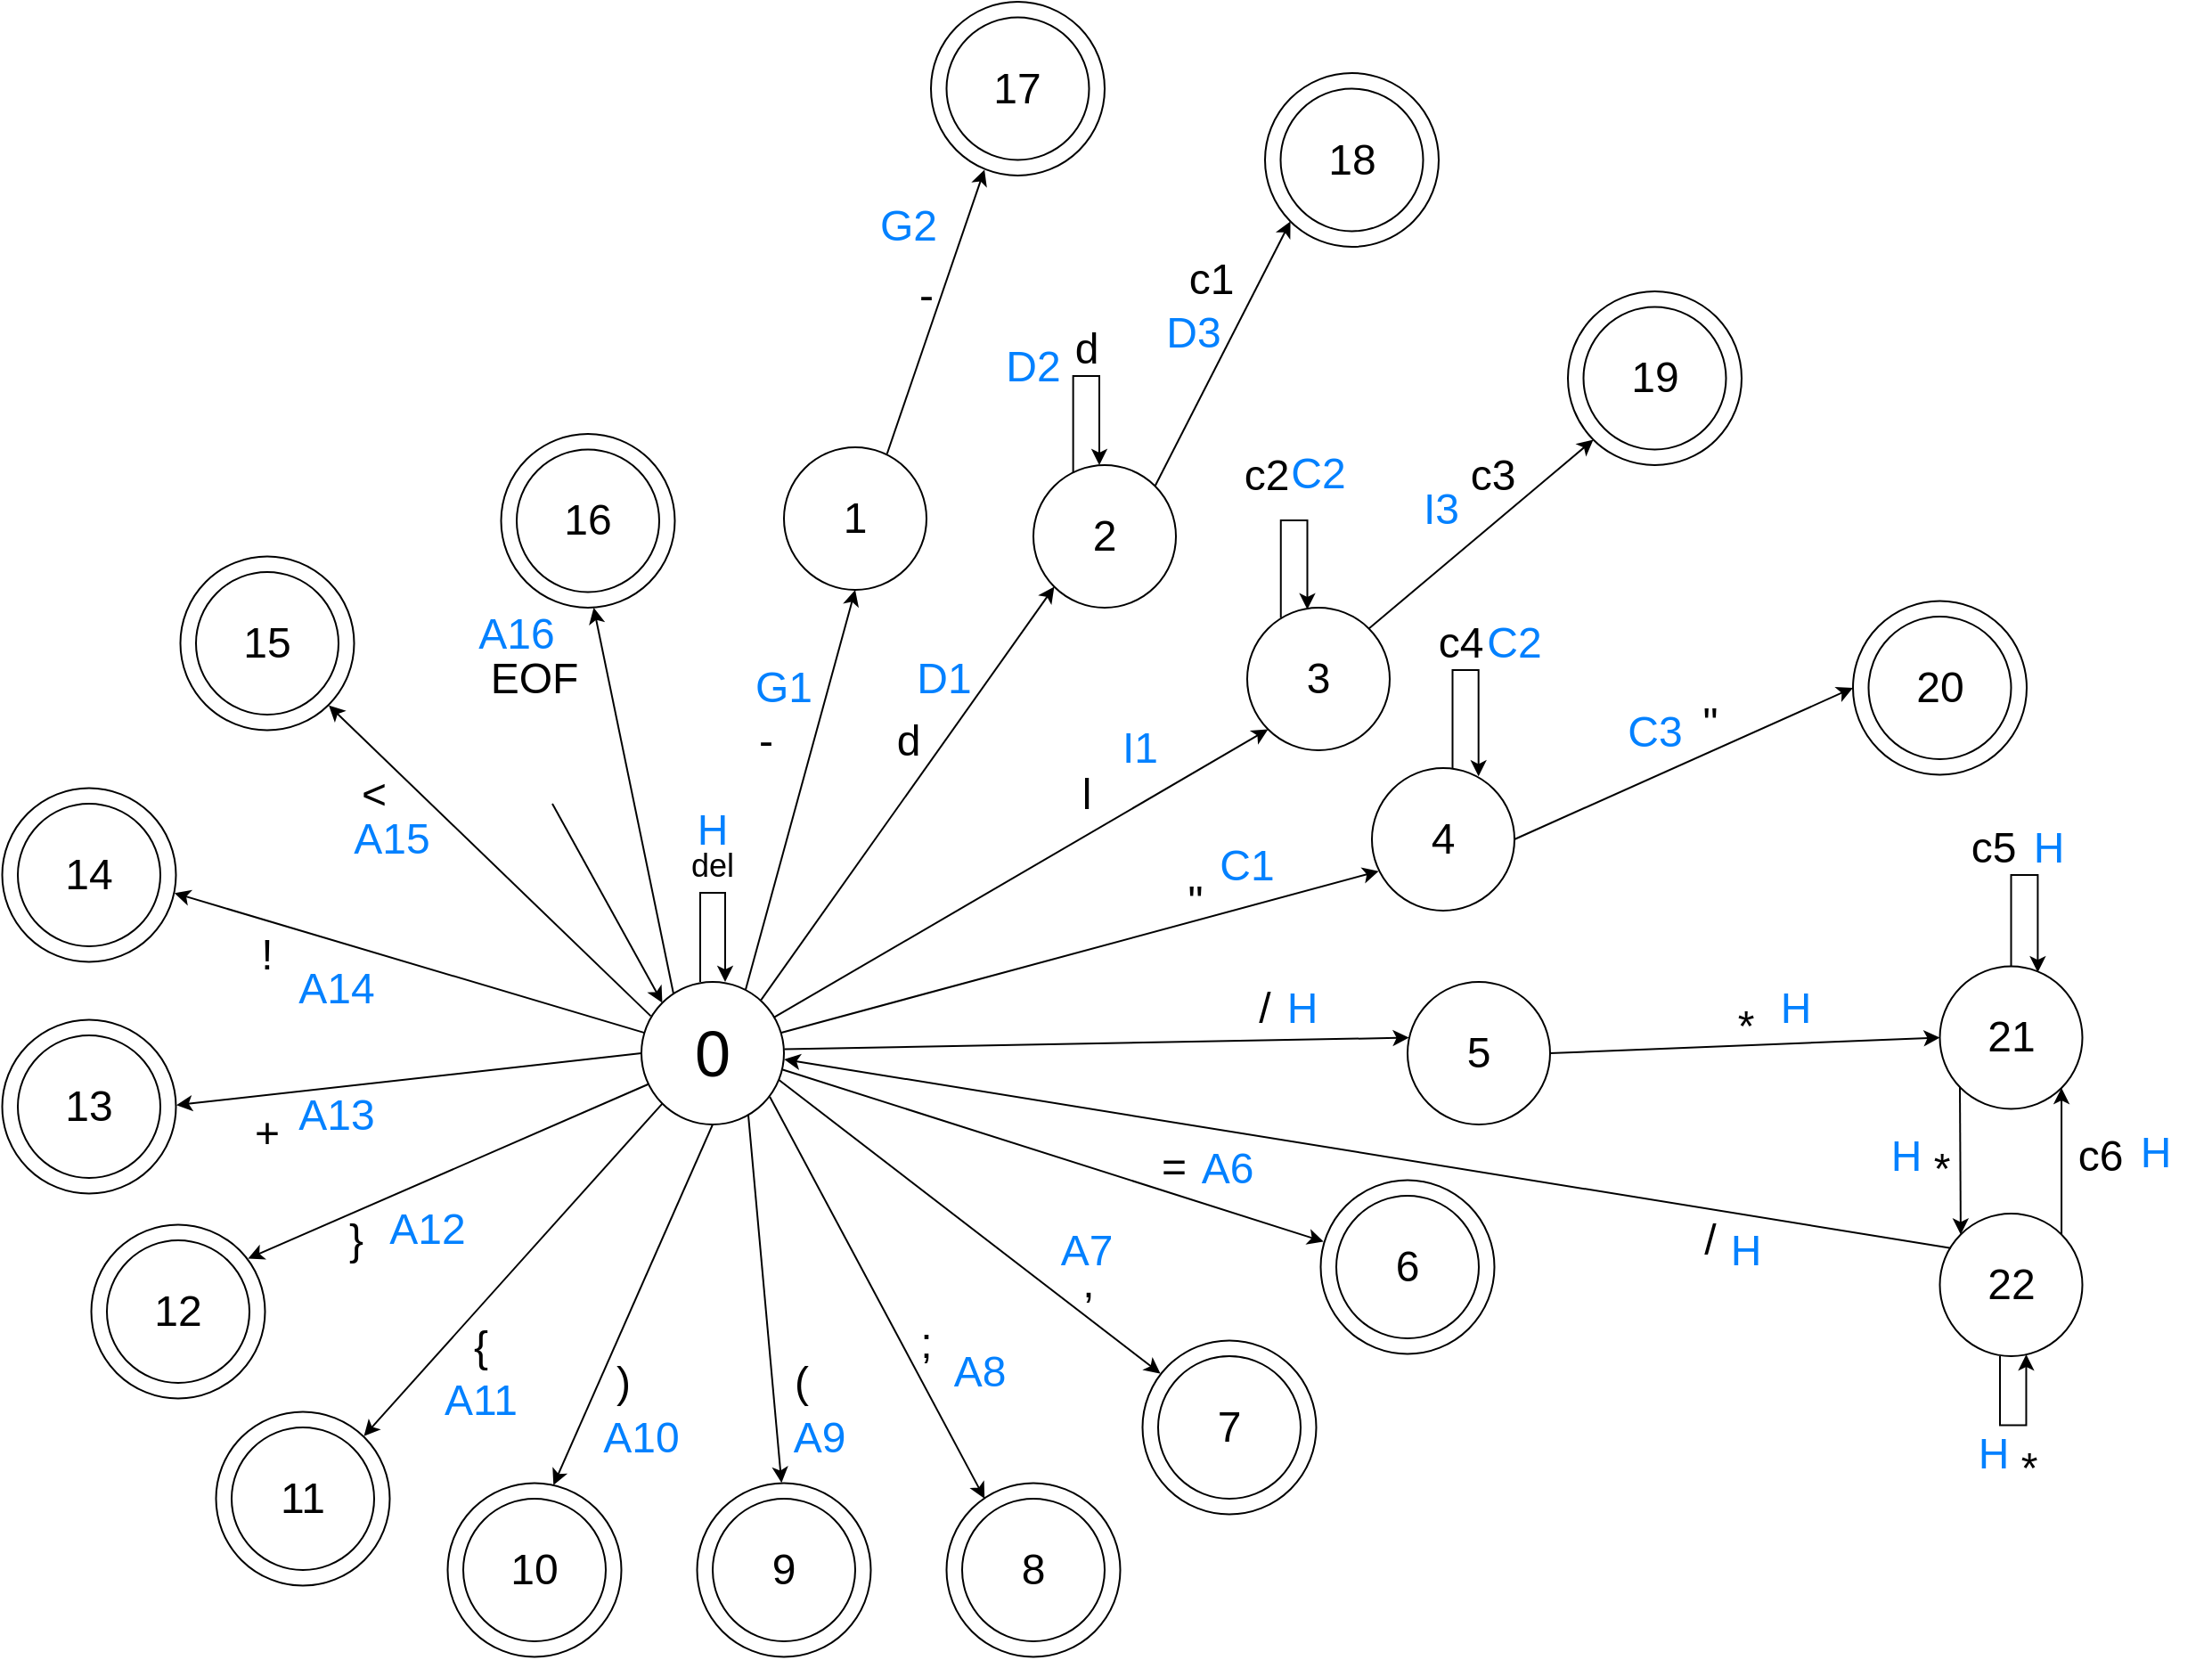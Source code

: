 <mxfile version="24.7.17">
  <diagram name="Página-1" id="1BY9K5U6na2iq66d0ZNR">
    <mxGraphModel dx="1273" dy="1848" grid="1" gridSize="10" guides="1" tooltips="1" connect="1" arrows="1" fold="1" page="1" pageScale="1" pageWidth="827" pageHeight="1169" math="0" shadow="0">
      <root>
        <mxCell id="0" />
        <mxCell id="1" parent="0" />
        <mxCell id="_loHOUuicwl_s_tuSB9T-11" value="" style="ellipse;whiteSpace=wrap;html=1;aspect=fixed;" parent="1" vertex="1">
          <mxGeometry x="751.25" y="471.25" width="97.5" height="97.5" as="geometry" />
        </mxCell>
        <mxCell id="_loHOUuicwl_s_tuSB9T-10" value="" style="ellipse;whiteSpace=wrap;html=1;aspect=fixed;" parent="1" vertex="1">
          <mxGeometry x="651.25" y="561.25" width="97.5" height="97.5" as="geometry" />
        </mxCell>
        <mxCell id="_loHOUuicwl_s_tuSB9T-9" value="" style="ellipse;whiteSpace=wrap;html=1;aspect=fixed;" parent="1" vertex="1">
          <mxGeometry x="541.25" y="641.25" width="97.5" height="97.5" as="geometry" />
        </mxCell>
        <mxCell id="_loHOUuicwl_s_tuSB9T-8" value="" style="ellipse;whiteSpace=wrap;html=1;aspect=fixed;" parent="1" vertex="1">
          <mxGeometry x="401.25" y="641.25" width="97.5" height="97.5" as="geometry" />
        </mxCell>
        <mxCell id="_loHOUuicwl_s_tuSB9T-7" value="" style="ellipse;whiteSpace=wrap;html=1;aspect=fixed;" parent="1" vertex="1">
          <mxGeometry x="261.25" y="641.25" width="97.5" height="97.5" as="geometry" />
        </mxCell>
        <mxCell id="_loHOUuicwl_s_tuSB9T-6" value="" style="ellipse;whiteSpace=wrap;html=1;aspect=fixed;" parent="1" vertex="1">
          <mxGeometry x="131.25" y="601.25" width="97.5" height="97.5" as="geometry" />
        </mxCell>
        <mxCell id="_loHOUuicwl_s_tuSB9T-5" value="" style="ellipse;whiteSpace=wrap;html=1;aspect=fixed;" parent="1" vertex="1">
          <mxGeometry x="61.25" y="496.25" width="97.5" height="97.5" as="geometry" />
        </mxCell>
        <mxCell id="_loHOUuicwl_s_tuSB9T-4" value="" style="ellipse;whiteSpace=wrap;html=1;aspect=fixed;" parent="1" vertex="1">
          <mxGeometry x="291.25" y="52.5" width="97.5" height="97.5" as="geometry" />
        </mxCell>
        <mxCell id="_loHOUuicwl_s_tuSB9T-3" value="" style="ellipse;whiteSpace=wrap;html=1;aspect=fixed;" parent="1" vertex="1">
          <mxGeometry x="11.25" y="381.25" width="97.5" height="97.5" as="geometry" />
        </mxCell>
        <mxCell id="_loHOUuicwl_s_tuSB9T-2" value="" style="ellipse;whiteSpace=wrap;html=1;aspect=fixed;" parent="1" vertex="1">
          <mxGeometry x="11.25" y="251.25" width="97.5" height="97.5" as="geometry" />
        </mxCell>
        <mxCell id="_loHOUuicwl_s_tuSB9T-1" value="" style="ellipse;whiteSpace=wrap;html=1;aspect=fixed;" parent="1" vertex="1">
          <mxGeometry x="111.25" y="121.25" width="97.5" height="97.5" as="geometry" />
        </mxCell>
        <mxCell id="ewbYi8q5Yqpi-CikUo9b-65" value="" style="ellipse;whiteSpace=wrap;html=1;aspect=fixed;" parent="1" vertex="1">
          <mxGeometry x="532.5" y="-190" width="97.5" height="97.5" as="geometry" />
        </mxCell>
        <mxCell id="ewbYi8q5Yqpi-CikUo9b-1" value="&lt;font style=&quot;font-size: 36px;&quot;&gt;0&lt;/font&gt;" style="ellipse;whiteSpace=wrap;html=1;aspect=fixed;" parent="1" vertex="1">
          <mxGeometry x="370" y="360" width="80" height="80" as="geometry" />
        </mxCell>
        <mxCell id="ewbYi8q5Yqpi-CikUo9b-2" value="&lt;font style=&quot;font-size: 24px;&quot;&gt;1&lt;/font&gt;" style="ellipse;whiteSpace=wrap;html=1;aspect=fixed;" parent="1" vertex="1">
          <mxGeometry x="450" y="60" width="80" height="80" as="geometry" />
        </mxCell>
        <mxCell id="ewbYi8q5Yqpi-CikUo9b-3" value="&lt;font style=&quot;font-size: 24px;&quot;&gt;2&lt;/font&gt;" style="ellipse;whiteSpace=wrap;html=1;aspect=fixed;" parent="1" vertex="1">
          <mxGeometry x="590" y="70" width="80" height="80" as="geometry" />
        </mxCell>
        <mxCell id="ewbYi8q5Yqpi-CikUo9b-4" value="&lt;font style=&quot;font-size: 24px;&quot;&gt;3&lt;/font&gt;" style="ellipse;whiteSpace=wrap;html=1;aspect=fixed;" parent="1" vertex="1">
          <mxGeometry x="710" y="150" width="80" height="80" as="geometry" />
        </mxCell>
        <mxCell id="ewbYi8q5Yqpi-CikUo9b-5" value="&lt;font style=&quot;font-size: 24px;&quot;&gt;4&lt;/font&gt;" style="ellipse;whiteSpace=wrap;html=1;aspect=fixed;" parent="1" vertex="1">
          <mxGeometry x="780" y="240" width="80" height="80" as="geometry" />
        </mxCell>
        <mxCell id="ewbYi8q5Yqpi-CikUo9b-6" value="&lt;font style=&quot;font-size: 24px;&quot;&gt;5&lt;/font&gt;" style="ellipse;whiteSpace=wrap;html=1;aspect=fixed;" parent="1" vertex="1">
          <mxGeometry x="800" y="360" width="80" height="80" as="geometry" />
        </mxCell>
        <mxCell id="ewbYi8q5Yqpi-CikUo9b-8" value="&lt;font style=&quot;font-size: 24px;&quot;&gt;6&lt;/font&gt;" style="ellipse;whiteSpace=wrap;html=1;aspect=fixed;" parent="1" vertex="1">
          <mxGeometry x="760" y="480" width="80" height="80" as="geometry" />
        </mxCell>
        <mxCell id="ewbYi8q5Yqpi-CikUo9b-9" value="&lt;font style=&quot;font-size: 24px;&quot;&gt;7&lt;/font&gt;" style="ellipse;whiteSpace=wrap;html=1;aspect=fixed;" parent="1" vertex="1">
          <mxGeometry x="660" y="570" width="80" height="80" as="geometry" />
        </mxCell>
        <mxCell id="ewbYi8q5Yqpi-CikUo9b-10" value="&lt;font style=&quot;font-size: 24px;&quot;&gt;8&lt;/font&gt;" style="ellipse;whiteSpace=wrap;html=1;aspect=fixed;" parent="1" vertex="1">
          <mxGeometry x="550" y="650" width="80" height="80" as="geometry" />
        </mxCell>
        <mxCell id="ewbYi8q5Yqpi-CikUo9b-12" value="" style="endArrow=classic;html=1;rounded=0;exitX=0.731;exitY=0.055;exitDx=0;exitDy=0;exitPerimeter=0;entryX=0.5;entryY=1;entryDx=0;entryDy=0;" parent="1" source="ewbYi8q5Yqpi-CikUo9b-1" target="ewbYi8q5Yqpi-CikUo9b-2" edge="1">
          <mxGeometry width="50" height="50" relative="1" as="geometry">
            <mxPoint x="450" y="340" as="sourcePoint" />
            <mxPoint x="479.68" y="150" as="targetPoint" />
          </mxGeometry>
        </mxCell>
        <mxCell id="ewbYi8q5Yqpi-CikUo9b-13" value="&lt;font style=&quot;font-size: 24px;&quot;&gt;-&lt;/font&gt;" style="text;html=1;align=center;verticalAlign=middle;whiteSpace=wrap;rounded=0;" parent="1" vertex="1">
          <mxGeometry x="410" y="210" width="60" height="30" as="geometry" />
        </mxCell>
        <mxCell id="ewbYi8q5Yqpi-CikUo9b-15" value="" style="edgeStyle=elbowEdgeStyle;rounded=0;elbow=vertical;html=1;labelBackgroundColor=#ffffff;endArrow=classic;endFill=1;endSize=6;jettySize=auto;orthogonalLoop=1;strokeWidth=1;fontSize=14;" parent="1" edge="1">
          <mxGeometry width="60" height="60" relative="1" as="geometry">
            <mxPoint x="403" y="360" as="sourcePoint" />
            <mxPoint x="417" y="360" as="targetPoint" />
            <Array as="points">
              <mxPoint x="387" y="310" />
            </Array>
          </mxGeometry>
        </mxCell>
        <mxCell id="ewbYi8q5Yqpi-CikUo9b-16" value="&lt;font style=&quot;font-size: 18px;&quot;&gt;del&lt;/font&gt;" style="text;html=1;align=center;verticalAlign=middle;whiteSpace=wrap;rounded=0;" parent="1" vertex="1">
          <mxGeometry x="380" y="280" width="60" height="30" as="geometry" />
        </mxCell>
        <mxCell id="ewbYi8q5Yqpi-CikUo9b-17" value="" style="endArrow=classic;html=1;rounded=0;exitX=0.839;exitY=0.127;exitDx=0;exitDy=0;exitPerimeter=0;entryX=0;entryY=1;entryDx=0;entryDy=0;" parent="1" source="ewbYi8q5Yqpi-CikUo9b-1" target="ewbYi8q5Yqpi-CikUo9b-3" edge="1">
          <mxGeometry width="50" height="50" relative="1" as="geometry">
            <mxPoint x="570" y="383" as="sourcePoint" />
            <mxPoint x="621" y="170" as="targetPoint" />
          </mxGeometry>
        </mxCell>
        <mxCell id="ewbYi8q5Yqpi-CikUo9b-18" value="&lt;font style=&quot;font-size: 24px;&quot;&gt;d&lt;/font&gt;" style="text;html=1;align=center;verticalAlign=middle;whiteSpace=wrap;rounded=0;" parent="1" vertex="1">
          <mxGeometry x="490" y="210" width="60" height="30" as="geometry" />
        </mxCell>
        <mxCell id="ewbYi8q5Yqpi-CikUo9b-20" value="" style="endArrow=classic;html=1;rounded=0;entryX=0;entryY=1;entryDx=0;entryDy=0;" parent="1" source="ewbYi8q5Yqpi-CikUo9b-1" target="ewbYi8q5Yqpi-CikUo9b-4" edge="1">
          <mxGeometry width="50" height="50" relative="1" as="geometry">
            <mxPoint x="520" y="460" as="sourcePoint" />
            <mxPoint x="703.68" y="260" as="targetPoint" />
          </mxGeometry>
        </mxCell>
        <mxCell id="ewbYi8q5Yqpi-CikUo9b-21" value="&lt;font style=&quot;font-size: 24px;&quot;&gt;9&lt;/font&gt;" style="ellipse;whiteSpace=wrap;html=1;aspect=fixed;" parent="1" vertex="1">
          <mxGeometry x="410" y="650" width="80" height="80" as="geometry" />
        </mxCell>
        <mxCell id="ewbYi8q5Yqpi-CikUo9b-22" value="&lt;font style=&quot;font-size: 24px;&quot;&gt;10&lt;/font&gt;" style="ellipse;whiteSpace=wrap;html=1;aspect=fixed;" parent="1" vertex="1">
          <mxGeometry x="270" y="650" width="80" height="80" as="geometry" />
        </mxCell>
        <mxCell id="ewbYi8q5Yqpi-CikUo9b-23" value="&lt;font style=&quot;font-size: 24px;&quot;&gt;11&lt;/font&gt;" style="ellipse;whiteSpace=wrap;html=1;aspect=fixed;" parent="1" vertex="1">
          <mxGeometry x="140" y="610" width="80" height="80" as="geometry" />
        </mxCell>
        <mxCell id="ewbYi8q5Yqpi-CikUo9b-24" value="&lt;font style=&quot;font-size: 24px;&quot;&gt;12&lt;/font&gt;" style="ellipse;whiteSpace=wrap;html=1;aspect=fixed;" parent="1" vertex="1">
          <mxGeometry x="70" y="505" width="80" height="80" as="geometry" />
        </mxCell>
        <mxCell id="ewbYi8q5Yqpi-CikUo9b-25" value="&lt;font style=&quot;font-size: 24px;&quot;&gt;13&lt;/font&gt;" style="ellipse;whiteSpace=wrap;html=1;aspect=fixed;" parent="1" vertex="1">
          <mxGeometry x="20" y="390" width="80" height="80" as="geometry" />
        </mxCell>
        <mxCell id="ewbYi8q5Yqpi-CikUo9b-26" value="&lt;font style=&quot;font-size: 24px;&quot;&gt;14&lt;/font&gt;" style="ellipse;whiteSpace=wrap;html=1;aspect=fixed;" parent="1" vertex="1">
          <mxGeometry x="20" y="260" width="80" height="80" as="geometry" />
        </mxCell>
        <mxCell id="ewbYi8q5Yqpi-CikUo9b-27" value="&lt;font style=&quot;font-size: 24px;&quot;&gt;15&lt;/font&gt;" style="ellipse;whiteSpace=wrap;html=1;aspect=fixed;" parent="1" vertex="1">
          <mxGeometry x="120" y="130" width="80" height="80" as="geometry" />
        </mxCell>
        <mxCell id="ewbYi8q5Yqpi-CikUo9b-28" value="&lt;font style=&quot;font-size: 24px;&quot;&gt;16&lt;/font&gt;" style="ellipse;whiteSpace=wrap;html=1;aspect=fixed;" parent="1" vertex="1">
          <mxGeometry x="300" y="61.25" width="80" height="80" as="geometry" />
        </mxCell>
        <mxCell id="ewbYi8q5Yqpi-CikUo9b-30" value="" style="endArrow=classic;html=1;rounded=0;entryX=0.048;entryY=0.723;entryDx=0;entryDy=0;exitX=0.981;exitY=0.356;exitDx=0;exitDy=0;exitPerimeter=0;entryPerimeter=0;" parent="1" source="ewbYi8q5Yqpi-CikUo9b-1" target="ewbYi8q5Yqpi-CikUo9b-5" edge="1">
          <mxGeometry width="50" height="50" relative="1" as="geometry">
            <mxPoint x="455" y="390" as="sourcePoint" />
            <mxPoint x="732" y="228" as="targetPoint" />
          </mxGeometry>
        </mxCell>
        <mxCell id="ewbYi8q5Yqpi-CikUo9b-31" value="" style="endArrow=classic;html=1;rounded=0;entryX=0.01;entryY=0.391;entryDx=0;entryDy=0;entryPerimeter=0;exitX=1.002;exitY=0.472;exitDx=0;exitDy=0;exitPerimeter=0;" parent="1" source="ewbYi8q5Yqpi-CikUo9b-1" target="ewbYi8q5Yqpi-CikUo9b-6" edge="1">
          <mxGeometry width="50" height="50" relative="1" as="geometry">
            <mxPoint x="465" y="400" as="sourcePoint" />
            <mxPoint x="742" y="238" as="targetPoint" />
          </mxGeometry>
        </mxCell>
        <mxCell id="ewbYi8q5Yqpi-CikUo9b-32" value="" style="endArrow=classic;html=1;rounded=0;exitX=0.987;exitY=0.614;exitDx=0;exitDy=0;exitPerimeter=0;entryX=0.017;entryY=0.354;entryDx=0;entryDy=0;entryPerimeter=0;" parent="1" source="ewbYi8q5Yqpi-CikUo9b-1" target="_loHOUuicwl_s_tuSB9T-11" edge="1">
          <mxGeometry width="50" height="50" relative="1" as="geometry">
            <mxPoint x="475" y="410" as="sourcePoint" />
            <mxPoint x="730" y="480" as="targetPoint" />
          </mxGeometry>
        </mxCell>
        <mxCell id="ewbYi8q5Yqpi-CikUo9b-33" value="" style="endArrow=classic;html=1;rounded=0;entryX=0.103;entryY=0.19;entryDx=0;entryDy=0;exitX=0.967;exitY=0.689;exitDx=0;exitDy=0;exitPerimeter=0;entryPerimeter=0;" parent="1" source="ewbYi8q5Yqpi-CikUo9b-1" target="_loHOUuicwl_s_tuSB9T-10" edge="1">
          <mxGeometry width="50" height="50" relative="1" as="geometry">
            <mxPoint x="485" y="420" as="sourcePoint" />
            <mxPoint x="782" y="502" as="targetPoint" />
          </mxGeometry>
        </mxCell>
        <mxCell id="ewbYi8q5Yqpi-CikUo9b-34" value="" style="endArrow=classic;html=1;rounded=0;entryX=0.219;entryY=0.089;entryDx=0;entryDy=0;exitX=0.901;exitY=0.806;exitDx=0;exitDy=0;exitPerimeter=0;entryPerimeter=0;" parent="1" source="ewbYi8q5Yqpi-CikUo9b-1" target="_loHOUuicwl_s_tuSB9T-9" edge="1">
          <mxGeometry width="50" height="50" relative="1" as="geometry">
            <mxPoint x="495" y="430" as="sourcePoint" />
            <mxPoint x="792" y="512" as="targetPoint" />
          </mxGeometry>
        </mxCell>
        <mxCell id="ewbYi8q5Yqpi-CikUo9b-35" value="" style="endArrow=classic;html=1;rounded=0;entryX=0.486;entryY=-0.001;entryDx=0;entryDy=0;exitX=0.75;exitY=0.935;exitDx=0;exitDy=0;exitPerimeter=0;entryPerimeter=0;" parent="1" source="ewbYi8q5Yqpi-CikUo9b-1" target="_loHOUuicwl_s_tuSB9T-8" edge="1">
          <mxGeometry width="50" height="50" relative="1" as="geometry">
            <mxPoint x="505" y="440" as="sourcePoint" />
            <mxPoint x="802" y="522" as="targetPoint" />
          </mxGeometry>
        </mxCell>
        <mxCell id="ewbYi8q5Yqpi-CikUo9b-36" value="" style="endArrow=classic;html=1;rounded=0;entryX=0.609;entryY=0.012;entryDx=0;entryDy=0;exitX=0.5;exitY=1;exitDx=0;exitDy=0;entryPerimeter=0;" parent="1" source="ewbYi8q5Yqpi-CikUo9b-1" target="_loHOUuicwl_s_tuSB9T-7" edge="1">
          <mxGeometry width="50" height="50" relative="1" as="geometry">
            <mxPoint x="240" y="460" as="sourcePoint" />
            <mxPoint x="537" y="542" as="targetPoint" />
          </mxGeometry>
        </mxCell>
        <mxCell id="ewbYi8q5Yqpi-CikUo9b-38" value="" style="endArrow=classic;html=1;rounded=0;entryX=0.851;entryY=0.14;entryDx=0;entryDy=0;exitX=0;exitY=1;exitDx=0;exitDy=0;entryPerimeter=0;" parent="1" source="ewbYi8q5Yqpi-CikUo9b-1" target="_loHOUuicwl_s_tuSB9T-6" edge="1">
          <mxGeometry width="50" height="50" relative="1" as="geometry">
            <mxPoint x="300" y="390" as="sourcePoint" />
            <mxPoint x="200" y="600" as="targetPoint" />
          </mxGeometry>
        </mxCell>
        <mxCell id="ewbYi8q5Yqpi-CikUo9b-39" value="" style="endArrow=classic;html=1;rounded=0;entryX=0.902;entryY=0.195;entryDx=0;entryDy=0;exitX=0.049;exitY=0.717;exitDx=0;exitDy=0;exitPerimeter=0;entryPerimeter=0;" parent="1" source="ewbYi8q5Yqpi-CikUo9b-1" target="_loHOUuicwl_s_tuSB9T-5" edge="1">
          <mxGeometry width="50" height="50" relative="1" as="geometry">
            <mxPoint x="280" y="325" as="sourcePoint" />
            <mxPoint x="180" y="535" as="targetPoint" />
          </mxGeometry>
        </mxCell>
        <mxCell id="ewbYi8q5Yqpi-CikUo9b-40" value="" style="endArrow=classic;html=1;rounded=0;entryX=1.002;entryY=0.491;entryDx=0;entryDy=0;exitX=0;exitY=0.5;exitDx=0;exitDy=0;entryPerimeter=0;" parent="1" source="ewbYi8q5Yqpi-CikUo9b-1" target="_loHOUuicwl_s_tuSB9T-3" edge="1">
          <mxGeometry width="50" height="50" relative="1" as="geometry">
            <mxPoint x="300" y="220" as="sourcePoint" />
            <mxPoint x="200" y="430" as="targetPoint" />
          </mxGeometry>
        </mxCell>
        <mxCell id="ewbYi8q5Yqpi-CikUo9b-41" value="" style="endArrow=classic;html=1;rounded=0;entryX=0.991;entryY=0.604;entryDx=0;entryDy=0;exitX=0.022;exitY=0.357;exitDx=0;exitDy=0;exitPerimeter=0;entryPerimeter=0;" parent="1" source="ewbYi8q5Yqpi-CikUo9b-1" target="_loHOUuicwl_s_tuSB9T-2" edge="1">
          <mxGeometry width="50" height="50" relative="1" as="geometry">
            <mxPoint x="370" y="388" as="sourcePoint" />
            <mxPoint x="240" y="360" as="targetPoint" />
          </mxGeometry>
        </mxCell>
        <mxCell id="ewbYi8q5Yqpi-CikUo9b-42" value="" style="endArrow=classic;html=1;rounded=0;exitX=0.066;exitY=0.24;exitDx=0;exitDy=0;exitPerimeter=0;entryX=0.854;entryY=0.857;entryDx=0;entryDy=0;entryPerimeter=0;" parent="1" source="ewbYi8q5Yqpi-CikUo9b-1" target="_loHOUuicwl_s_tuSB9T-1" edge="1">
          <mxGeometry width="50" height="50" relative="1" as="geometry">
            <mxPoint x="382" y="399" as="sourcePoint" />
            <mxPoint x="200" y="210" as="targetPoint" />
          </mxGeometry>
        </mxCell>
        <mxCell id="ewbYi8q5Yqpi-CikUo9b-43" value="" style="endArrow=classic;html=1;rounded=0;entryX=0.533;entryY=1;entryDx=0;entryDy=0;exitX=0.225;exitY=0.083;exitDx=0;exitDy=0;exitPerimeter=0;entryPerimeter=0;" parent="1" source="ewbYi8q5Yqpi-CikUo9b-1" target="_loHOUuicwl_s_tuSB9T-4" edge="1">
          <mxGeometry width="50" height="50" relative="1" as="geometry">
            <mxPoint x="392" y="409" as="sourcePoint" />
            <mxPoint x="120" y="320" as="targetPoint" />
          </mxGeometry>
        </mxCell>
        <mxCell id="ewbYi8q5Yqpi-CikUo9b-45" value="&lt;font style=&quot;font-size: 24px;&quot;&gt;l&lt;/font&gt;&lt;span style=&quot;color: rgba(0, 0, 0, 0); font-family: monospace; font-size: 0px; text-align: start; text-wrap: nowrap;&quot;&gt;%3CmxGraphModel%3E%3Croot%3E%3CmxCell%20id%3D%220%22%2F%3E%3CmxCell%20id%3D%221%22%20parent%3D%220%22%2F%3E%3CmxCell%20id%3D%222%22%20value%3D%22%26lt%3Bfont%20style%3D%26quot%3Bfont-size%3A%2024px%3B%26quot%3B%26gt%3Bd%26lt%3B%2Ffont%26gt%3B%22%20style%3D%22text%3Bhtml%3D1%3Balign%3Dcenter%3BverticalAlign%3Dmiddle%3BwhiteSpace%3Dwrap%3Brounded%3D0%3B%22%20vertex%3D%221%22%20parent%3D%221%22%3E%3CmxGeometry%20x%3D%22490%22%20y%3D%22210%22%20width%3D%2260%22%20height%3D%2230%22%20as%3D%22geometry%22%2F%3E%3C%2FmxCell%3E%3C%2Froot%3E%3C%2FmxGraphModel%3E&lt;/span&gt;" style="text;html=1;align=center;verticalAlign=middle;whiteSpace=wrap;rounded=0;" parent="1" vertex="1">
          <mxGeometry x="590" y="240" width="60" height="30" as="geometry" />
        </mxCell>
        <mxCell id="ewbYi8q5Yqpi-CikUo9b-46" value="&lt;font style=&quot;font-size: 24px;&quot;&gt;&quot;&lt;/font&gt;" style="text;html=1;align=center;verticalAlign=middle;whiteSpace=wrap;rounded=0;" parent="1" vertex="1">
          <mxGeometry x="651.25" y="300" width="60" height="30" as="geometry" />
        </mxCell>
        <mxCell id="ewbYi8q5Yqpi-CikUo9b-47" value="&lt;font style=&quot;font-size: 24px;&quot;&gt;/&lt;/font&gt;" style="text;html=1;align=center;verticalAlign=middle;whiteSpace=wrap;rounded=0;" parent="1" vertex="1">
          <mxGeometry x="690" y="360" width="60" height="30" as="geometry" />
        </mxCell>
        <mxCell id="ewbYi8q5Yqpi-CikUo9b-48" value="&lt;font style=&quot;font-size: 24px;&quot;&gt;=&lt;/font&gt;" style="text;html=1;align=center;verticalAlign=middle;whiteSpace=wrap;rounded=0;" parent="1" vertex="1">
          <mxGeometry x="638.75" y="448.75" width="60" height="30" as="geometry" />
        </mxCell>
        <mxCell id="ewbYi8q5Yqpi-CikUo9b-49" value="&lt;font style=&quot;font-size: 24px;&quot;&gt;,&lt;/font&gt;" style="text;html=1;align=center;verticalAlign=middle;whiteSpace=wrap;rounded=0;" parent="1" vertex="1">
          <mxGeometry x="591.25" y="513.75" width="60" height="30" as="geometry" />
        </mxCell>
        <mxCell id="ewbYi8q5Yqpi-CikUo9b-51" value="&lt;font style=&quot;font-size: 24px;&quot;&gt;;&lt;/font&gt;" style="text;html=1;align=center;verticalAlign=middle;whiteSpace=wrap;rounded=0;" parent="1" vertex="1">
          <mxGeometry x="500" y="547.5" width="60" height="30" as="geometry" />
        </mxCell>
        <mxCell id="ewbYi8q5Yqpi-CikUo9b-52" value="&lt;font style=&quot;font-size: 24px;&quot;&gt;(&lt;/font&gt;" style="text;html=1;align=center;verticalAlign=middle;whiteSpace=wrap;rounded=0;" parent="1" vertex="1">
          <mxGeometry x="430" y="570" width="60" height="30" as="geometry" />
        </mxCell>
        <mxCell id="ewbYi8q5Yqpi-CikUo9b-53" value="&lt;font style=&quot;font-size: 24px;&quot;&gt;)&lt;/font&gt;" style="text;html=1;align=center;verticalAlign=middle;whiteSpace=wrap;rounded=0;" parent="1" vertex="1">
          <mxGeometry x="330" y="570" width="60" height="30" as="geometry" />
        </mxCell>
        <mxCell id="ewbYi8q5Yqpi-CikUo9b-54" value="&lt;font style=&quot;font-size: 24px;&quot;&gt;{&lt;/font&gt;" style="text;html=1;align=center;verticalAlign=middle;whiteSpace=wrap;rounded=0;" parent="1" vertex="1">
          <mxGeometry x="250" y="550" width="60" height="30" as="geometry" />
        </mxCell>
        <mxCell id="ewbYi8q5Yqpi-CikUo9b-55" value="&lt;font style=&quot;font-size: 24px;&quot;&gt;}&lt;/font&gt;" style="text;html=1;align=center;verticalAlign=middle;whiteSpace=wrap;rounded=0;" parent="1" vertex="1">
          <mxGeometry x="180" y="490" width="60" height="30" as="geometry" />
        </mxCell>
        <mxCell id="ewbYi8q5Yqpi-CikUo9b-56" value="&lt;font style=&quot;font-size: 24px;&quot;&gt;+&lt;/font&gt;" style="text;html=1;align=center;verticalAlign=middle;whiteSpace=wrap;rounded=0;" parent="1" vertex="1">
          <mxGeometry x="130" y="430" width="60" height="30" as="geometry" />
        </mxCell>
        <mxCell id="ewbYi8q5Yqpi-CikUo9b-57" value="&lt;font style=&quot;font-size: 24px;&quot;&gt;!&lt;/font&gt;" style="text;html=1;align=center;verticalAlign=middle;whiteSpace=wrap;rounded=0;" parent="1" vertex="1">
          <mxGeometry x="130" y="330" width="60" height="30" as="geometry" />
        </mxCell>
        <mxCell id="ewbYi8q5Yqpi-CikUo9b-58" value="&lt;font style=&quot;font-size: 24px;&quot;&gt;&amp;lt;&lt;/font&gt;" style="text;html=1;align=center;verticalAlign=middle;whiteSpace=wrap;rounded=0;" parent="1" vertex="1">
          <mxGeometry x="190" y="240" width="60" height="30" as="geometry" />
        </mxCell>
        <mxCell id="ewbYi8q5Yqpi-CikUo9b-60" value="&lt;font style=&quot;font-size: 24px;&quot;&gt;EOF&lt;/font&gt;" style="text;html=1;align=center;verticalAlign=middle;whiteSpace=wrap;rounded=0;" parent="1" vertex="1">
          <mxGeometry x="280" y="175" width="60" height="30" as="geometry" />
        </mxCell>
        <mxCell id="ewbYi8q5Yqpi-CikUo9b-61" value="&lt;font style=&quot;font-size: 24px;&quot;&gt;17&lt;/font&gt;" style="ellipse;whiteSpace=wrap;html=1;aspect=fixed;" parent="1" vertex="1">
          <mxGeometry x="541.25" y="-181.25" width="80" height="80" as="geometry" />
        </mxCell>
        <mxCell id="ewbYi8q5Yqpi-CikUo9b-63" value="" style="endArrow=classic;html=1;rounded=0;exitX=0.723;exitY=0.047;exitDx=0;exitDy=0;entryX=0.308;entryY=0.966;entryDx=0;entryDy=0;entryPerimeter=0;exitPerimeter=0;" parent="1" source="ewbYi8q5Yqpi-CikUo9b-2" target="ewbYi8q5Yqpi-CikUo9b-65" edge="1">
          <mxGeometry width="50" height="50" relative="1" as="geometry">
            <mxPoint x="738" as="sourcePoint" />
            <mxPoint x="570" y="-80" as="targetPoint" />
          </mxGeometry>
        </mxCell>
        <mxCell id="ewbYi8q5Yqpi-CikUo9b-64" value="&lt;font style=&quot;font-size: 24px;&quot;&gt;-&lt;/font&gt;" style="text;html=1;align=center;verticalAlign=middle;whiteSpace=wrap;rounded=0;" parent="1" vertex="1">
          <mxGeometry x="500" y="-40" width="60" height="30" as="geometry" />
        </mxCell>
        <mxCell id="ewbYi8q5Yqpi-CikUo9b-66" value="" style="ellipse;whiteSpace=wrap;html=1;aspect=fixed;" parent="1" vertex="1">
          <mxGeometry x="720" y="-150" width="97.5" height="97.5" as="geometry" />
        </mxCell>
        <mxCell id="ewbYi8q5Yqpi-CikUo9b-67" value="&lt;font style=&quot;font-size: 24px;&quot;&gt;18&lt;/font&gt;" style="ellipse;whiteSpace=wrap;html=1;aspect=fixed;" parent="1" vertex="1">
          <mxGeometry x="728.75" y="-141.25" width="80" height="80" as="geometry" />
        </mxCell>
        <mxCell id="ewbYi8q5Yqpi-CikUo9b-69" value="" style="endArrow=classic;html=1;rounded=0;exitX=1;exitY=0;exitDx=0;exitDy=0;entryX=0;entryY=1;entryDx=0;entryDy=0;" parent="1" source="ewbYi8q5Yqpi-CikUo9b-3" target="ewbYi8q5Yqpi-CikUo9b-66" edge="1">
          <mxGeometry width="50" height="50" relative="1" as="geometry">
            <mxPoint x="518" y="74" as="sourcePoint" />
            <mxPoint x="573" y="-86" as="targetPoint" />
          </mxGeometry>
        </mxCell>
        <mxCell id="ewbYi8q5Yqpi-CikUo9b-70" value="&lt;font style=&quot;font-size: 24px;&quot;&gt;c1&lt;/font&gt;" style="text;html=1;align=center;verticalAlign=middle;whiteSpace=wrap;rounded=0;" parent="1" vertex="1">
          <mxGeometry x="660" y="-48.75" width="60" height="30" as="geometry" />
        </mxCell>
        <mxCell id="ewbYi8q5Yqpi-CikUo9b-72" value="" style="edgeStyle=elbowEdgeStyle;rounded=0;elbow=vertical;html=1;labelBackgroundColor=#ffffff;endArrow=classic;endFill=1;endSize=6;jettySize=auto;orthogonalLoop=1;strokeWidth=1;fontSize=14;exitX=0.279;exitY=0.054;exitDx=0;exitDy=0;exitPerimeter=0;" parent="1" source="ewbYi8q5Yqpi-CikUo9b-3" edge="1">
          <mxGeometry width="60" height="60" relative="1" as="geometry">
            <mxPoint x="613" y="70" as="sourcePoint" />
            <mxPoint x="627" y="70" as="targetPoint" />
            <Array as="points">
              <mxPoint x="597" y="20" />
            </Array>
          </mxGeometry>
        </mxCell>
        <mxCell id="ewbYi8q5Yqpi-CikUo9b-73" value="&lt;font style=&quot;font-size: 24px;&quot;&gt;d&lt;/font&gt;" style="text;html=1;align=center;verticalAlign=middle;whiteSpace=wrap;rounded=0;" parent="1" vertex="1">
          <mxGeometry x="590" y="-10" width="60" height="30" as="geometry" />
        </mxCell>
        <mxCell id="ewbYi8q5Yqpi-CikUo9b-74" value="" style="ellipse;whiteSpace=wrap;html=1;aspect=fixed;" parent="1" vertex="1">
          <mxGeometry x="890" y="-27.5" width="97.5" height="97.5" as="geometry" />
        </mxCell>
        <mxCell id="ewbYi8q5Yqpi-CikUo9b-75" value="&lt;font style=&quot;font-size: 24px;&quot;&gt;19&lt;/font&gt;" style="ellipse;whiteSpace=wrap;html=1;aspect=fixed;" parent="1" vertex="1">
          <mxGeometry x="898.75" y="-18.75" width="80" height="80" as="geometry" />
        </mxCell>
        <mxCell id="ewbYi8q5Yqpi-CikUo9b-76" value="" style="endArrow=classic;html=1;rounded=0;exitX=1;exitY=0;exitDx=0;exitDy=0;entryX=0;entryY=1;entryDx=0;entryDy=0;" parent="1" source="ewbYi8q5Yqpi-CikUo9b-4" target="ewbYi8q5Yqpi-CikUo9b-74" edge="1">
          <mxGeometry width="50" height="50" relative="1" as="geometry">
            <mxPoint x="668" y="92" as="sourcePoint" />
            <mxPoint x="744" y="-57" as="targetPoint" />
          </mxGeometry>
        </mxCell>
        <mxCell id="ewbYi8q5Yqpi-CikUo9b-77" value="" style="ellipse;whiteSpace=wrap;html=1;aspect=fixed;" parent="1" vertex="1">
          <mxGeometry x="1050" y="146.25" width="97.5" height="97.5" as="geometry" />
        </mxCell>
        <mxCell id="ewbYi8q5Yqpi-CikUo9b-78" value="&lt;font style=&quot;font-size: 24px;&quot;&gt;20&lt;/font&gt;" style="ellipse;whiteSpace=wrap;html=1;aspect=fixed;" parent="1" vertex="1">
          <mxGeometry x="1058.75" y="155" width="80" height="80" as="geometry" />
        </mxCell>
        <mxCell id="ewbYi8q5Yqpi-CikUo9b-80" value="&lt;font style=&quot;font-size: 24px;&quot;&gt;21&lt;/font&gt;" style="ellipse;whiteSpace=wrap;html=1;aspect=fixed;" parent="1" vertex="1">
          <mxGeometry x="1098.75" y="351.25" width="80" height="80" as="geometry" />
        </mxCell>
        <mxCell id="ewbYi8q5Yqpi-CikUo9b-81" value="" style="endArrow=classic;html=1;rounded=0;exitX=1;exitY=0.5;exitDx=0;exitDy=0;entryX=0;entryY=0.5;entryDx=0;entryDy=0;" parent="1" source="ewbYi8q5Yqpi-CikUo9b-5" target="ewbYi8q5Yqpi-CikUo9b-77" edge="1">
          <mxGeometry width="50" height="50" relative="1" as="geometry">
            <mxPoint x="788" y="172" as="sourcePoint" />
            <mxPoint x="914" y="66" as="targetPoint" />
          </mxGeometry>
        </mxCell>
        <mxCell id="ewbYi8q5Yqpi-CikUo9b-82" value="" style="endArrow=classic;html=1;rounded=0;exitX=1;exitY=0.5;exitDx=0;exitDy=0;entryX=0;entryY=0.5;entryDx=0;entryDy=0;" parent="1" source="ewbYi8q5Yqpi-CikUo9b-6" target="ewbYi8q5Yqpi-CikUo9b-80" edge="1">
          <mxGeometry width="50" height="50" relative="1" as="geometry">
            <mxPoint x="870" y="290" as="sourcePoint" />
            <mxPoint x="1090.0" y="391.25" as="targetPoint" />
          </mxGeometry>
        </mxCell>
        <mxCell id="ewbYi8q5Yqpi-CikUo9b-84" value="" style="edgeStyle=elbowEdgeStyle;rounded=0;elbow=vertical;html=1;labelBackgroundColor=#ffffff;endArrow=classic;endFill=1;endSize=6;jettySize=auto;orthogonalLoop=1;strokeWidth=1;fontSize=14;exitX=0.236;exitY=0.071;exitDx=0;exitDy=0;exitPerimeter=0;" parent="1" source="ewbYi8q5Yqpi-CikUo9b-4" edge="1">
          <mxGeometry width="60" height="60" relative="1" as="geometry">
            <mxPoint x="728.75" y="155" as="sourcePoint" />
            <mxPoint x="743.75" y="151" as="targetPoint" />
            <Array as="points">
              <mxPoint x="713.75" y="101" />
            </Array>
          </mxGeometry>
        </mxCell>
        <mxCell id="ewbYi8q5Yqpi-CikUo9b-85" value="&lt;font style=&quot;font-size: 24px;&quot;&gt;c2&lt;/font&gt;" style="text;html=1;align=center;verticalAlign=middle;whiteSpace=wrap;rounded=0;" parent="1" vertex="1">
          <mxGeometry x="691.25" y="61.25" width="60" height="30" as="geometry" />
        </mxCell>
        <mxCell id="ewbYi8q5Yqpi-CikUo9b-86" value="&lt;font style=&quot;font-size: 24px;&quot;&gt;c3&lt;/font&gt;" style="text;html=1;align=center;verticalAlign=middle;whiteSpace=wrap;rounded=0;" parent="1" vertex="1">
          <mxGeometry x="817.5" y="61.25" width="60" height="30" as="geometry" />
        </mxCell>
        <mxCell id="ewbYi8q5Yqpi-CikUo9b-87" value="" style="edgeStyle=elbowEdgeStyle;rounded=0;elbow=vertical;html=1;labelBackgroundColor=#ffffff;endArrow=classic;endFill=1;endSize=6;jettySize=auto;orthogonalLoop=1;strokeWidth=1;fontSize=14;exitX=0.236;exitY=0.071;exitDx=0;exitDy=0;exitPerimeter=0;entryX=0.748;entryY=0.058;entryDx=0;entryDy=0;entryPerimeter=0;" parent="1" target="ewbYi8q5Yqpi-CikUo9b-5" edge="1">
          <mxGeometry width="60" height="60" relative="1" as="geometry">
            <mxPoint x="825.25" y="240" as="sourcePoint" />
            <mxPoint x="840" y="235" as="targetPoint" />
            <Array as="points">
              <mxPoint x="810" y="185" />
            </Array>
          </mxGeometry>
        </mxCell>
        <mxCell id="ewbYi8q5Yqpi-CikUo9b-88" value="&lt;font style=&quot;font-size: 24px;&quot;&gt;c4&lt;/font&gt;" style="text;html=1;align=center;verticalAlign=middle;whiteSpace=wrap;rounded=0;" parent="1" vertex="1">
          <mxGeometry x="800" y="155" width="60" height="30" as="geometry" />
        </mxCell>
        <mxCell id="ewbYi8q5Yqpi-CikUo9b-89" value="&lt;font style=&quot;font-size: 24px;&quot;&gt;&quot;&lt;/font&gt;" style="text;html=1;align=center;verticalAlign=middle;whiteSpace=wrap;rounded=0;" parent="1" vertex="1">
          <mxGeometry x="940" y="200" width="60" height="30" as="geometry" />
        </mxCell>
        <mxCell id="ewbYi8q5Yqpi-CikUo9b-90" value="&lt;font style=&quot;font-size: 24px;&quot;&gt;*&lt;/font&gt;" style="text;html=1;align=center;verticalAlign=middle;whiteSpace=wrap;rounded=0;" parent="1" vertex="1">
          <mxGeometry x="960" y="370" width="60" height="30" as="geometry" />
        </mxCell>
        <mxCell id="ewbYi8q5Yqpi-CikUo9b-91" value="" style="edgeStyle=elbowEdgeStyle;rounded=0;elbow=vertical;html=1;labelBackgroundColor=#ffffff;endArrow=classic;endFill=1;endSize=6;jettySize=auto;orthogonalLoop=1;strokeWidth=1;fontSize=14;exitX=0.5;exitY=0;exitDx=0;exitDy=0;entryX=0.687;entryY=0.042;entryDx=0;entryDy=0;entryPerimeter=0;" parent="1" source="ewbYi8q5Yqpi-CikUo9b-80" target="ewbYi8q5Yqpi-CikUo9b-80" edge="1">
          <mxGeometry width="60" height="60" relative="1" as="geometry">
            <mxPoint x="1138.75" y="355" as="sourcePoint" />
            <mxPoint x="1153.5" y="360" as="targetPoint" />
            <Array as="points">
              <mxPoint x="1123.5" y="300" />
            </Array>
          </mxGeometry>
        </mxCell>
        <mxCell id="ewbYi8q5Yqpi-CikUo9b-92" value="&lt;font style=&quot;font-size: 24px;&quot;&gt;c5&lt;/font&gt;" style="text;html=1;align=center;verticalAlign=middle;whiteSpace=wrap;rounded=0;" parent="1" vertex="1">
          <mxGeometry x="1098.75" y="270" width="60" height="30" as="geometry" />
        </mxCell>
        <mxCell id="ewbYi8q5Yqpi-CikUo9b-94" value="&lt;font style=&quot;font-size: 24px;&quot;&gt;22&lt;/font&gt;" style="ellipse;whiteSpace=wrap;html=1;aspect=fixed;" parent="1" vertex="1">
          <mxGeometry x="1098.75" y="490" width="80" height="80" as="geometry" />
        </mxCell>
        <mxCell id="ewbYi8q5Yqpi-CikUo9b-95" value="" style="endArrow=classic;html=1;rounded=0;exitX=0.5;exitY=1;exitDx=0;exitDy=0;entryX=0;entryY=0;entryDx=0;entryDy=0;" parent="1" target="ewbYi8q5Yqpi-CikUo9b-94" edge="1">
          <mxGeometry width="50" height="50" relative="1" as="geometry">
            <mxPoint x="1110" y="418.75" as="sourcePoint" />
            <mxPoint x="1110" y="477.5" as="targetPoint" />
          </mxGeometry>
        </mxCell>
        <mxCell id="ewbYi8q5Yqpi-CikUo9b-96" value="&lt;font style=&quot;font-size: 24px;&quot;&gt;*&lt;/font&gt;" style="text;html=1;align=center;verticalAlign=middle;whiteSpace=wrap;rounded=0;" parent="1" vertex="1">
          <mxGeometry x="1070" y="450" width="60" height="30" as="geometry" />
        </mxCell>
        <mxCell id="ewbYi8q5Yqpi-CikUo9b-101" value="&lt;font style=&quot;font-size: 24px;&quot;&gt;/&lt;/font&gt;" style="text;html=1;align=center;verticalAlign=middle;whiteSpace=wrap;rounded=0;" parent="1" vertex="1">
          <mxGeometry x="940" y="490" width="60" height="30" as="geometry" />
        </mxCell>
        <mxCell id="_loHOUuicwl_s_tuSB9T-16" value="" style="endArrow=classic;html=1;rounded=0;entryX=0;entryY=0;entryDx=0;entryDy=0;" parent="1" target="ewbYi8q5Yqpi-CikUo9b-1" edge="1">
          <mxGeometry width="50" height="50" relative="1" as="geometry">
            <mxPoint x="320" y="260" as="sourcePoint" />
            <mxPoint x="380" y="370" as="targetPoint" />
          </mxGeometry>
        </mxCell>
        <mxCell id="_loHOUuicwl_s_tuSB9T-17" value="&lt;font color=&quot;#0381ff&quot; style=&quot;font-size: 24px;&quot;&gt;G1&lt;/font&gt;" style="text;html=1;align=center;verticalAlign=middle;whiteSpace=wrap;rounded=0;" parent="1" vertex="1">
          <mxGeometry x="420" y="180" width="60" height="30" as="geometry" />
        </mxCell>
        <mxCell id="_loHOUuicwl_s_tuSB9T-19" value="&lt;font color=&quot;#0381ff&quot; style=&quot;font-size: 24px;&quot;&gt;G2&lt;/font&gt;" style="text;html=1;align=center;verticalAlign=middle;whiteSpace=wrap;rounded=0;" parent="1" vertex="1">
          <mxGeometry x="490" y="-78.75" width="60" height="30" as="geometry" />
        </mxCell>
        <mxCell id="_loHOUuicwl_s_tuSB9T-20" value="&lt;font color=&quot;#0381ff&quot; style=&quot;font-size: 24px;&quot;&gt;D1&lt;/font&gt;" style="text;html=1;align=center;verticalAlign=middle;whiteSpace=wrap;rounded=0;" parent="1" vertex="1">
          <mxGeometry x="510" y="175" width="60" height="30" as="geometry" />
        </mxCell>
        <mxCell id="_loHOUuicwl_s_tuSB9T-21" value="&lt;font color=&quot;#0381ff&quot; style=&quot;font-size: 24px;&quot;&gt;D2&lt;/font&gt;" style="text;html=1;align=center;verticalAlign=middle;whiteSpace=wrap;rounded=0;" parent="1" vertex="1">
          <mxGeometry x="560" width="60" height="30" as="geometry" />
        </mxCell>
        <mxCell id="_loHOUuicwl_s_tuSB9T-22" value="&lt;font color=&quot;#0381ff&quot;&gt;&lt;span style=&quot;font-size: 24px;&quot;&gt;D3&lt;/span&gt;&lt;/font&gt;" style="text;html=1;align=center;verticalAlign=middle;whiteSpace=wrap;rounded=0;" parent="1" vertex="1">
          <mxGeometry x="650" y="-18.75" width="60" height="30" as="geometry" />
        </mxCell>
        <mxCell id="_loHOUuicwl_s_tuSB9T-23" value="&lt;font color=&quot;#0381ff&quot; style=&quot;font-size: 24px;&quot;&gt;I1&lt;/font&gt;" style="text;html=1;align=center;verticalAlign=middle;whiteSpace=wrap;rounded=0;" parent="1" vertex="1">
          <mxGeometry x="620" y="213.75" width="60" height="30" as="geometry" />
        </mxCell>
        <mxCell id="_loHOUuicwl_s_tuSB9T-24" value="&lt;font color=&quot;#0381ff&quot; style=&quot;font-size: 24px;&quot;&gt;C2&lt;/font&gt;" style="text;html=1;align=center;verticalAlign=middle;whiteSpace=wrap;rounded=0;" parent="1" vertex="1">
          <mxGeometry x="720" y="60" width="60" height="30" as="geometry" />
        </mxCell>
        <mxCell id="_loHOUuicwl_s_tuSB9T-25" value="&lt;font color=&quot;#0381ff&quot; style=&quot;font-size: 24px;&quot;&gt;I3&lt;/font&gt;" style="text;html=1;align=center;verticalAlign=middle;whiteSpace=wrap;rounded=0;" parent="1" vertex="1">
          <mxGeometry x="788.75" y="80" width="60" height="30" as="geometry" />
        </mxCell>
        <mxCell id="_loHOUuicwl_s_tuSB9T-26" value="&lt;font color=&quot;#0381ff&quot; style=&quot;font-size: 24px;&quot;&gt;C1&lt;/font&gt;" style="text;html=1;align=center;verticalAlign=middle;whiteSpace=wrap;rounded=0;" parent="1" vertex="1">
          <mxGeometry x="680" y="280" width="60" height="30" as="geometry" />
        </mxCell>
        <mxCell id="_loHOUuicwl_s_tuSB9T-29" value="&lt;font color=&quot;#0381ff&quot; style=&quot;font-size: 24px;&quot;&gt;C2&lt;/font&gt;" style="text;html=1;align=center;verticalAlign=middle;whiteSpace=wrap;rounded=0;" parent="1" vertex="1">
          <mxGeometry x="830" y="155" width="60" height="30" as="geometry" />
        </mxCell>
        <mxCell id="_loHOUuicwl_s_tuSB9T-30" value="&lt;font color=&quot;#0381ff&quot; style=&quot;font-size: 24px;&quot;&gt;C3&lt;/font&gt;" style="text;html=1;align=center;verticalAlign=middle;whiteSpace=wrap;rounded=0;" parent="1" vertex="1">
          <mxGeometry x="908.75" y="205" width="60" height="30" as="geometry" />
        </mxCell>
        <mxCell id="_loHOUuicwl_s_tuSB9T-31" value="&lt;font color=&quot;#0381ff&quot; style=&quot;font-size: 24px;&quot;&gt;H&lt;/font&gt;" style="text;html=1;align=center;verticalAlign=middle;whiteSpace=wrap;rounded=0;" parent="1" vertex="1">
          <mxGeometry x="711.25" y="360" width="60" height="30" as="geometry" />
        </mxCell>
        <mxCell id="_loHOUuicwl_s_tuSB9T-33" value="" style="endArrow=classic;html=1;rounded=0;entryX=1.002;entryY=0.543;entryDx=0;entryDy=0;entryPerimeter=0;exitX=0.077;exitY=0.242;exitDx=0;exitDy=0;exitPerimeter=0;" parent="1" source="ewbYi8q5Yqpi-CikUo9b-94" target="ewbYi8q5Yqpi-CikUo9b-1" edge="1">
          <mxGeometry width="50" height="50" relative="1" as="geometry">
            <mxPoint x="942" y="476" as="sourcePoint" />
            <mxPoint x="560" y="410" as="targetPoint" />
          </mxGeometry>
        </mxCell>
        <mxCell id="_loHOUuicwl_s_tuSB9T-36" value="&lt;font color=&quot;#0381ff&quot; style=&quot;font-size: 24px;&quot;&gt;H&lt;/font&gt;" style="text;html=1;align=center;verticalAlign=middle;whiteSpace=wrap;rounded=0;" parent="1" vertex="1">
          <mxGeometry x="987.5" y="360" width="60" height="30" as="geometry" />
        </mxCell>
        <mxCell id="_loHOUuicwl_s_tuSB9T-37" value="&lt;font color=&quot;#0381ff&quot; style=&quot;font-size: 24px;&quot;&gt;H&lt;/font&gt;" style="text;html=1;align=center;verticalAlign=middle;whiteSpace=wrap;rounded=0;" parent="1" vertex="1">
          <mxGeometry x="1130" y="270" width="60" height="30" as="geometry" />
        </mxCell>
        <mxCell id="_loHOUuicwl_s_tuSB9T-38" value="&lt;font color=&quot;#0381ff&quot; style=&quot;font-size: 24px;&quot;&gt;H&lt;/font&gt;" style="text;html=1;align=center;verticalAlign=middle;whiteSpace=wrap;rounded=0;" parent="1" vertex="1">
          <mxGeometry x="1050" y="442.5" width="60" height="30" as="geometry" />
        </mxCell>
        <mxCell id="_loHOUuicwl_s_tuSB9T-39" value="&lt;font color=&quot;#0381ff&quot; style=&quot;font-size: 24px;&quot;&gt;H&lt;/font&gt;" style="text;html=1;align=center;verticalAlign=middle;whiteSpace=wrap;rounded=0;" parent="1" vertex="1">
          <mxGeometry x="960" y="496.25" width="60" height="30" as="geometry" />
        </mxCell>
        <mxCell id="_loHOUuicwl_s_tuSB9T-41" value="&lt;font color=&quot;#0381ff&quot; style=&quot;font-size: 24px;&quot;&gt;A6&lt;/font&gt;" style="text;html=1;align=center;verticalAlign=middle;whiteSpace=wrap;rounded=0;" parent="1" vertex="1">
          <mxGeometry x="668.75" y="450" width="60" height="30" as="geometry" />
        </mxCell>
        <mxCell id="_loHOUuicwl_s_tuSB9T-42" value="&lt;font color=&quot;#0381ff&quot; style=&quot;font-size: 24px;&quot;&gt;A7&lt;/font&gt;" style="text;html=1;align=center;verticalAlign=middle;whiteSpace=wrap;rounded=0;" parent="1" vertex="1">
          <mxGeometry x="590" y="496.25" width="60" height="30" as="geometry" />
        </mxCell>
        <mxCell id="_loHOUuicwl_s_tuSB9T-43" value="&lt;font color=&quot;#0381ff&quot; style=&quot;font-size: 24px;&quot;&gt;A8&lt;/font&gt;" style="text;html=1;align=center;verticalAlign=middle;whiteSpace=wrap;rounded=0;" parent="1" vertex="1">
          <mxGeometry x="530" y="563.75" width="60" height="30" as="geometry" />
        </mxCell>
        <mxCell id="_loHOUuicwl_s_tuSB9T-44" value="&lt;font color=&quot;#0381ff&quot; style=&quot;font-size: 24px;&quot;&gt;A9&lt;/font&gt;" style="text;html=1;align=center;verticalAlign=middle;whiteSpace=wrap;rounded=0;" parent="1" vertex="1">
          <mxGeometry x="440" y="601.25" width="60" height="30" as="geometry" />
        </mxCell>
        <mxCell id="_loHOUuicwl_s_tuSB9T-45" value="&lt;font color=&quot;#0381ff&quot; style=&quot;font-size: 24px;&quot;&gt;A10&lt;/font&gt;" style="text;html=1;align=center;verticalAlign=middle;whiteSpace=wrap;rounded=0;" parent="1" vertex="1">
          <mxGeometry x="340" y="601.25" width="60" height="30" as="geometry" />
        </mxCell>
        <mxCell id="_loHOUuicwl_s_tuSB9T-46" value="&lt;font color=&quot;#0381ff&quot; style=&quot;font-size: 24px;&quot;&gt;A11&lt;/font&gt;" style="text;html=1;align=center;verticalAlign=middle;whiteSpace=wrap;rounded=0;" parent="1" vertex="1">
          <mxGeometry x="250" y="580" width="60" height="30" as="geometry" />
        </mxCell>
        <mxCell id="_loHOUuicwl_s_tuSB9T-47" value="&lt;font color=&quot;#0381ff&quot; style=&quot;font-size: 24px;&quot;&gt;A12&lt;/font&gt;" style="text;html=1;align=center;verticalAlign=middle;whiteSpace=wrap;rounded=0;" parent="1" vertex="1">
          <mxGeometry x="220" y="483.75" width="60" height="30" as="geometry" />
        </mxCell>
        <mxCell id="_loHOUuicwl_s_tuSB9T-48" value="&lt;font color=&quot;#0381ff&quot; style=&quot;font-size: 24px;&quot;&gt;A13&lt;/font&gt;" style="text;html=1;align=center;verticalAlign=middle;whiteSpace=wrap;rounded=0;" parent="1" vertex="1">
          <mxGeometry x="168.75" y="420" width="60" height="30" as="geometry" />
        </mxCell>
        <mxCell id="_loHOUuicwl_s_tuSB9T-49" value="&lt;font color=&quot;#0381ff&quot; style=&quot;font-size: 24px;&quot;&gt;A14&lt;/font&gt;" style="text;html=1;align=center;verticalAlign=middle;whiteSpace=wrap;rounded=0;" parent="1" vertex="1">
          <mxGeometry x="168.75" y="348.75" width="60" height="30" as="geometry" />
        </mxCell>
        <mxCell id="_loHOUuicwl_s_tuSB9T-50" value="&lt;font color=&quot;#0381ff&quot; style=&quot;font-size: 24px;&quot;&gt;A15&lt;/font&gt;" style="text;html=1;align=center;verticalAlign=middle;whiteSpace=wrap;rounded=0;" parent="1" vertex="1">
          <mxGeometry x="200" y="265" width="60" height="30" as="geometry" />
        </mxCell>
        <mxCell id="_loHOUuicwl_s_tuSB9T-51" value="&lt;font color=&quot;#0381ff&quot; style=&quot;font-size: 24px;&quot;&gt;A16&lt;/font&gt;" style="text;html=1;align=center;verticalAlign=middle;whiteSpace=wrap;rounded=0;" parent="1" vertex="1">
          <mxGeometry x="270" y="150" width="60" height="30" as="geometry" />
        </mxCell>
        <mxCell id="_loHOUuicwl_s_tuSB9T-52" value="&lt;font color=&quot;#0381ff&quot; style=&quot;font-size: 24px;&quot;&gt;H&lt;/font&gt;" style="text;html=1;align=center;verticalAlign=middle;whiteSpace=wrap;rounded=0;" parent="1" vertex="1">
          <mxGeometry x="380" y="260" width="60" height="30" as="geometry" />
        </mxCell>
        <mxCell id="gV6VYF_Zj549Z7C-PFSQ-1" value="" style="endArrow=classic;html=1;rounded=0;exitX=1;exitY=0;exitDx=0;exitDy=0;entryX=1;entryY=1;entryDx=0;entryDy=0;" parent="1" source="ewbYi8q5Yqpi-CikUo9b-94" target="ewbYi8q5Yqpi-CikUo9b-80" edge="1">
          <mxGeometry width="50" height="50" relative="1" as="geometry">
            <mxPoint x="1210" y="436.75" as="sourcePoint" />
            <mxPoint x="1210" y="520" as="targetPoint" />
          </mxGeometry>
        </mxCell>
        <mxCell id="gV6VYF_Zj549Z7C-PFSQ-2" value="&lt;font style=&quot;font-size: 24px;&quot;&gt;c6&lt;/font&gt;" style="text;html=1;align=center;verticalAlign=middle;whiteSpace=wrap;rounded=0;" parent="1" vertex="1">
          <mxGeometry x="1158.75" y="442.5" width="60" height="30" as="geometry" />
        </mxCell>
        <mxCell id="gV6VYF_Zj549Z7C-PFSQ-3" value="&lt;font color=&quot;#0381ff&quot; style=&quot;font-size: 24px;&quot;&gt;H&lt;/font&gt;" style="text;html=1;align=center;verticalAlign=middle;whiteSpace=wrap;rounded=0;" parent="1" vertex="1">
          <mxGeometry x="1190" y="441.25" width="60" height="30" as="geometry" />
        </mxCell>
        <mxCell id="7AS9xkIfCTBeRQ7vsN00-1" value="" style="edgeStyle=elbowEdgeStyle;rounded=0;elbow=vertical;html=1;labelBackgroundColor=#ffffff;endArrow=classic;endFill=1;endSize=6;jettySize=auto;orthogonalLoop=1;strokeWidth=1;fontSize=14;entryX=0.606;entryY=0.988;entryDx=0;entryDy=0;entryPerimeter=0;" edge="1" parent="1" target="ewbYi8q5Yqpi-CikUo9b-94">
          <mxGeometry width="60" height="60" relative="1" as="geometry">
            <mxPoint x="1132.5" y="570" as="sourcePoint" />
            <mxPoint x="1147.5" y="663.75" as="targetPoint" />
            <Array as="points">
              <mxPoint x="1117" y="608.75" />
            </Array>
          </mxGeometry>
        </mxCell>
        <mxCell id="7AS9xkIfCTBeRQ7vsN00-2" value="&lt;font style=&quot;font-size: 24px;&quot;&gt;*&lt;/font&gt;" style="text;html=1;align=center;verticalAlign=middle;whiteSpace=wrap;rounded=0;" vertex="1" parent="1">
          <mxGeometry x="1118.75" y="617.5" width="60" height="30" as="geometry" />
        </mxCell>
        <mxCell id="7AS9xkIfCTBeRQ7vsN00-3" value="&lt;font color=&quot;#0381ff&quot; style=&quot;font-size: 24px;&quot;&gt;H&lt;/font&gt;" style="text;html=1;align=center;verticalAlign=middle;whiteSpace=wrap;rounded=0;" vertex="1" parent="1">
          <mxGeometry x="1098.75" y="610" width="60" height="30" as="geometry" />
        </mxCell>
      </root>
    </mxGraphModel>
  </diagram>
</mxfile>
